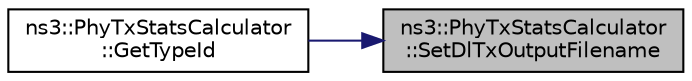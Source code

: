 digraph "ns3::PhyTxStatsCalculator::SetDlTxOutputFilename"
{
 // LATEX_PDF_SIZE
  edge [fontname="Helvetica",fontsize="10",labelfontname="Helvetica",labelfontsize="10"];
  node [fontname="Helvetica",fontsize="10",shape=record];
  rankdir="RL";
  Node1 [label="ns3::PhyTxStatsCalculator\l::SetDlTxOutputFilename",height=0.2,width=0.4,color="black", fillcolor="grey75", style="filled", fontcolor="black",tooltip="Set the name of the file where the DL TX PHY statistics will be stored."];
  Node1 -> Node2 [dir="back",color="midnightblue",fontsize="10",style="solid",fontname="Helvetica"];
  Node2 [label="ns3::PhyTxStatsCalculator\l::GetTypeId",height=0.2,width=0.4,color="black", fillcolor="white", style="filled",URL="$classns3_1_1_phy_tx_stats_calculator.html#a0e75ea7914acf2fa842860f02523fab1",tooltip="Register this type."];
}
